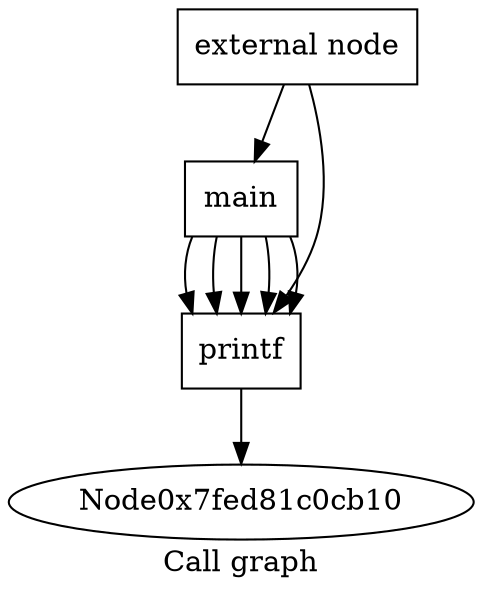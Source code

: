 digraph "Call graph" {
	label="Call graph";

	Node0x7fed81c0cae0 [shape=record,label="{external node}"];
	Node0x7fed81c0cae0 -> Node0x7fed81c0cb70;
	Node0x7fed81c0cae0 -> Node0x7fed81c0cbf0;
	Node0x7fed81c0cb70 [shape=record,label="{main}"];
	Node0x7fed81c0cb70 -> Node0x7fed81c0cbf0;
	Node0x7fed81c0cb70 -> Node0x7fed81c0cbf0;
	Node0x7fed81c0cb70 -> Node0x7fed81c0cbf0;
	Node0x7fed81c0cb70 -> Node0x7fed81c0cbf0;
	Node0x7fed81c0cb70 -> Node0x7fed81c0cbf0;
	Node0x7fed81c0cbf0 [shape=record,label="{printf}"];
	Node0x7fed81c0cbf0 -> Node0x7fed81c0cb10;
}
